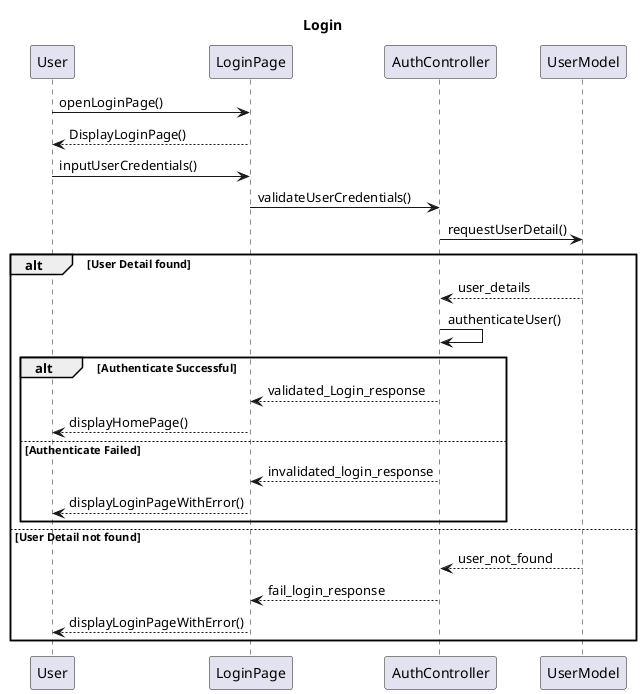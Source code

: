 @startuml
title Login
User -> LoginPage: openLoginPage()
User <-- LoginPage: DisplayLoginPage()
User -> LoginPage: inputUserCredentials()
LoginPage -> AuthController: validateUserCredentials()
AuthController -> UserModel: requestUserDetail()

alt User Detail found
    AuthController <-- UserModel: user_details
    AuthController -> AuthController: authenticateUser()
    alt Authenticate Successful
       LoginPage <-- AuthController: validated_Login_response
       User <-- LoginPage: displayHomePage()
    else Authenticate Failed
       LoginPage <-- AuthController: invalidated_login_response
       User <-- LoginPage: displayLoginPageWithError()
    end
    
else User Detail not found
    AuthController <-- UserModel: user_not_found
    LoginPage <-- AuthController: fail_login_response
    User <-- LoginPage: displayLoginPageWithError()
end
@enduml